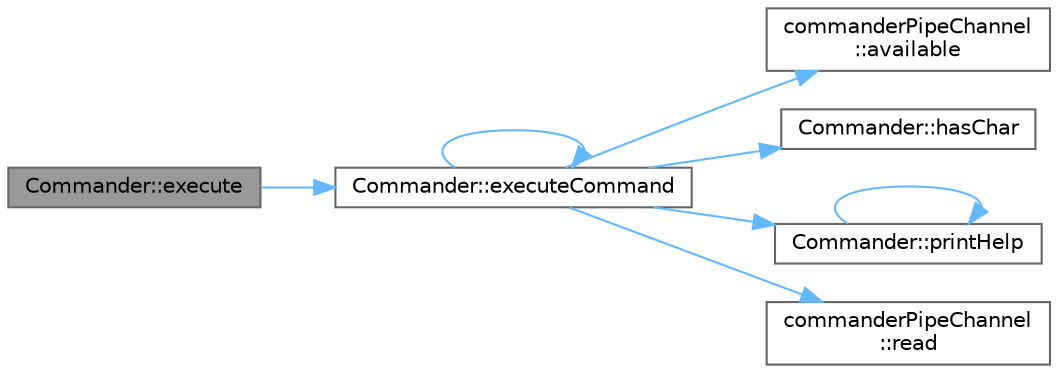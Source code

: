 digraph "Commander::execute"
{
 // INTERACTIVE_SVG=YES
 // LATEX_PDF_SIZE
  bgcolor="transparent";
  edge [fontname=Helvetica,fontsize=10,labelfontname=Helvetica,labelfontsize=10];
  node [fontname=Helvetica,fontsize=10,shape=box,height=0.2,width=0.4];
  rankdir="LR";
  Node1 [label="Commander::execute",height=0.2,width=0.4,color="gray40", fillcolor="grey60", style="filled", fontcolor="black",tooltip="Execution function for Stream response."];
  Node1 -> Node2 [color="steelblue1",style="solid"];
  Node2 [label="Commander::executeCommand",height=0.2,width=0.4,color="grey40", fillcolor="white", style="filled",URL="$class_commander.html#adfb4a457de8907f222da537466adb84d",tooltip="Command execution."];
  Node2 -> Node3 [color="steelblue1",style="solid"];
  Node3 [label="commanderPipeChannel\l::available",height=0.2,width=0.4,color="grey40", fillcolor="white", style="filled",URL="$classcommander_pipe_channel.html#ad67f75499feea46a4f1cb71a0b98587b",tooltip="Available bytes in the channel."];
  Node2 -> Node2 [color="steelblue1",style="solid"];
  Node2 -> Node4 [color="steelblue1",style="solid"];
  Node4 [label="Commander::hasChar",height=0.2,width=0.4,color="grey40", fillcolor="white", style="filled",URL="$class_commander.html#a79a36c570d33547d859fa0c9c6fc99d6",tooltip="Search for a character in a string."];
  Node2 -> Node5 [color="steelblue1",style="solid"];
  Node5 [label="Commander::printHelp",height=0.2,width=0.4,color="grey40", fillcolor="white", style="filled",URL="$class_commander.html#a4f6622de74b711f79846470263ae0cdf",tooltip="Help function."];
  Node5 -> Node5 [color="steelblue1",style="solid"];
  Node2 -> Node6 [color="steelblue1",style="solid"];
  Node6 [label="commanderPipeChannel\l::read",height=0.2,width=0.4,color="grey40", fillcolor="white", style="filled",URL="$classcommander_pipe_channel.html#ac94b25ee07795603b3197f4c289efe92",tooltip="Read one byte form the channel."];
}
